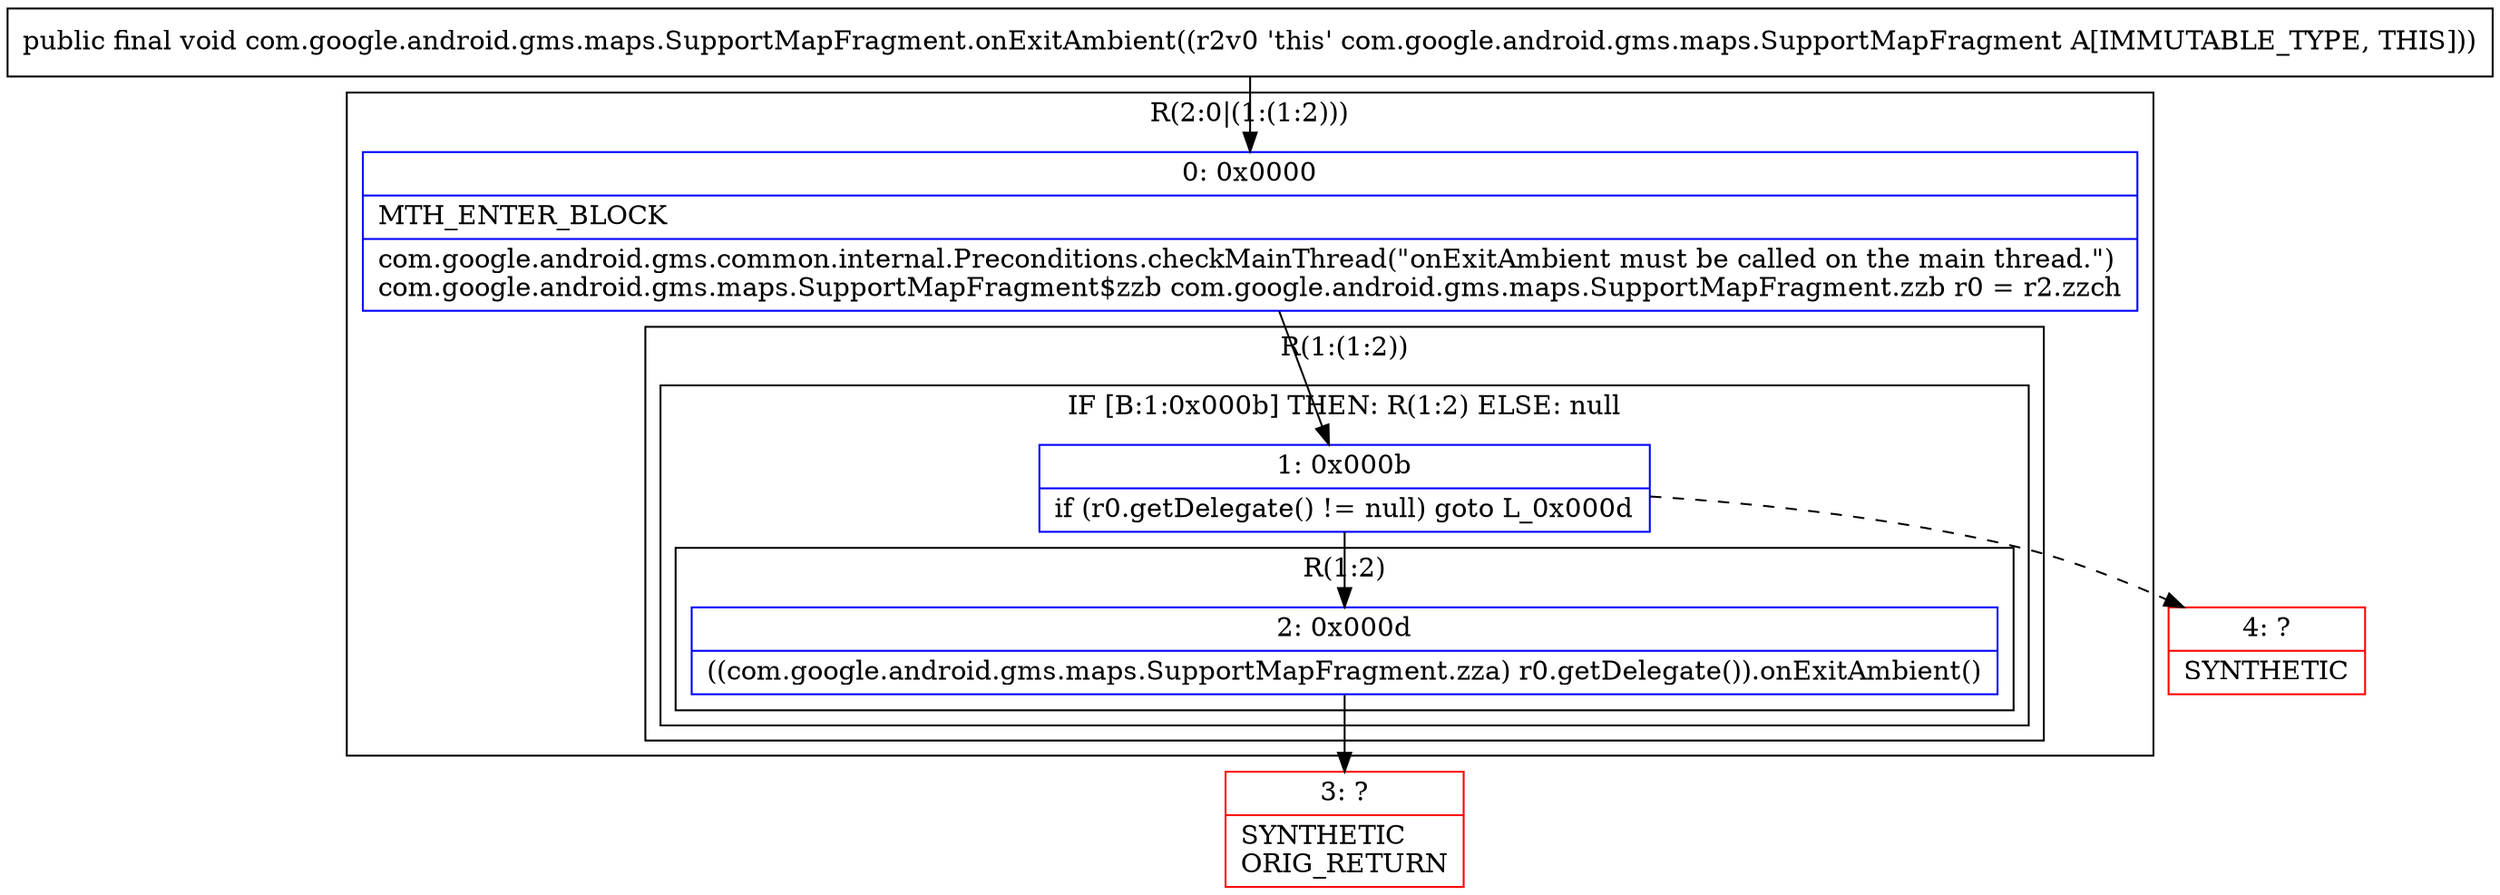 digraph "CFG forcom.google.android.gms.maps.SupportMapFragment.onExitAmbient()V" {
subgraph cluster_Region_1270481996 {
label = "R(2:0|(1:(1:2)))";
node [shape=record,color=blue];
Node_0 [shape=record,label="{0\:\ 0x0000|MTH_ENTER_BLOCK\l|com.google.android.gms.common.internal.Preconditions.checkMainThread(\"onExitAmbient must be called on the main thread.\")\lcom.google.android.gms.maps.SupportMapFragment$zzb com.google.android.gms.maps.SupportMapFragment.zzb r0 = r2.zzch\l}"];
subgraph cluster_Region_1249657308 {
label = "R(1:(1:2))";
node [shape=record,color=blue];
subgraph cluster_IfRegion_982263046 {
label = "IF [B:1:0x000b] THEN: R(1:2) ELSE: null";
node [shape=record,color=blue];
Node_1 [shape=record,label="{1\:\ 0x000b|if (r0.getDelegate() != null) goto L_0x000d\l}"];
subgraph cluster_Region_1824669474 {
label = "R(1:2)";
node [shape=record,color=blue];
Node_2 [shape=record,label="{2\:\ 0x000d|((com.google.android.gms.maps.SupportMapFragment.zza) r0.getDelegate()).onExitAmbient()\l}"];
}
}
}
}
Node_3 [shape=record,color=red,label="{3\:\ ?|SYNTHETIC\lORIG_RETURN\l}"];
Node_4 [shape=record,color=red,label="{4\:\ ?|SYNTHETIC\l}"];
MethodNode[shape=record,label="{public final void com.google.android.gms.maps.SupportMapFragment.onExitAmbient((r2v0 'this' com.google.android.gms.maps.SupportMapFragment A[IMMUTABLE_TYPE, THIS])) }"];
MethodNode -> Node_0;
Node_0 -> Node_1;
Node_1 -> Node_2;
Node_1 -> Node_4[style=dashed];
Node_2 -> Node_3;
}

